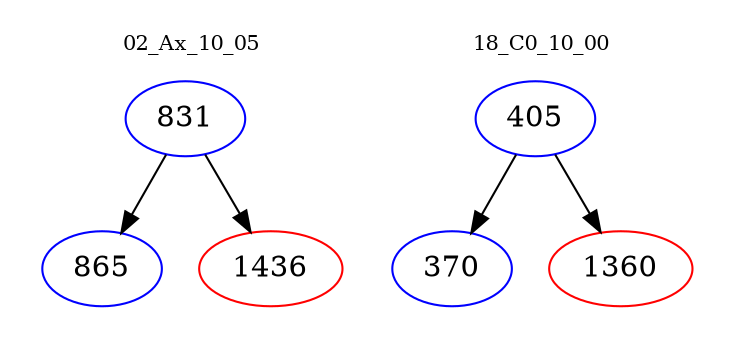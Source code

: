 digraph{
subgraph cluster_0 {
color = white
label = "02_Ax_10_05";
fontsize=10;
T0_831 [label="831", color="blue"]
T0_831 -> T0_865 [color="black"]
T0_865 [label="865", color="blue"]
T0_831 -> T0_1436 [color="black"]
T0_1436 [label="1436", color="red"]
}
subgraph cluster_1 {
color = white
label = "18_C0_10_00";
fontsize=10;
T1_405 [label="405", color="blue"]
T1_405 -> T1_370 [color="black"]
T1_370 [label="370", color="blue"]
T1_405 -> T1_1360 [color="black"]
T1_1360 [label="1360", color="red"]
}
}
